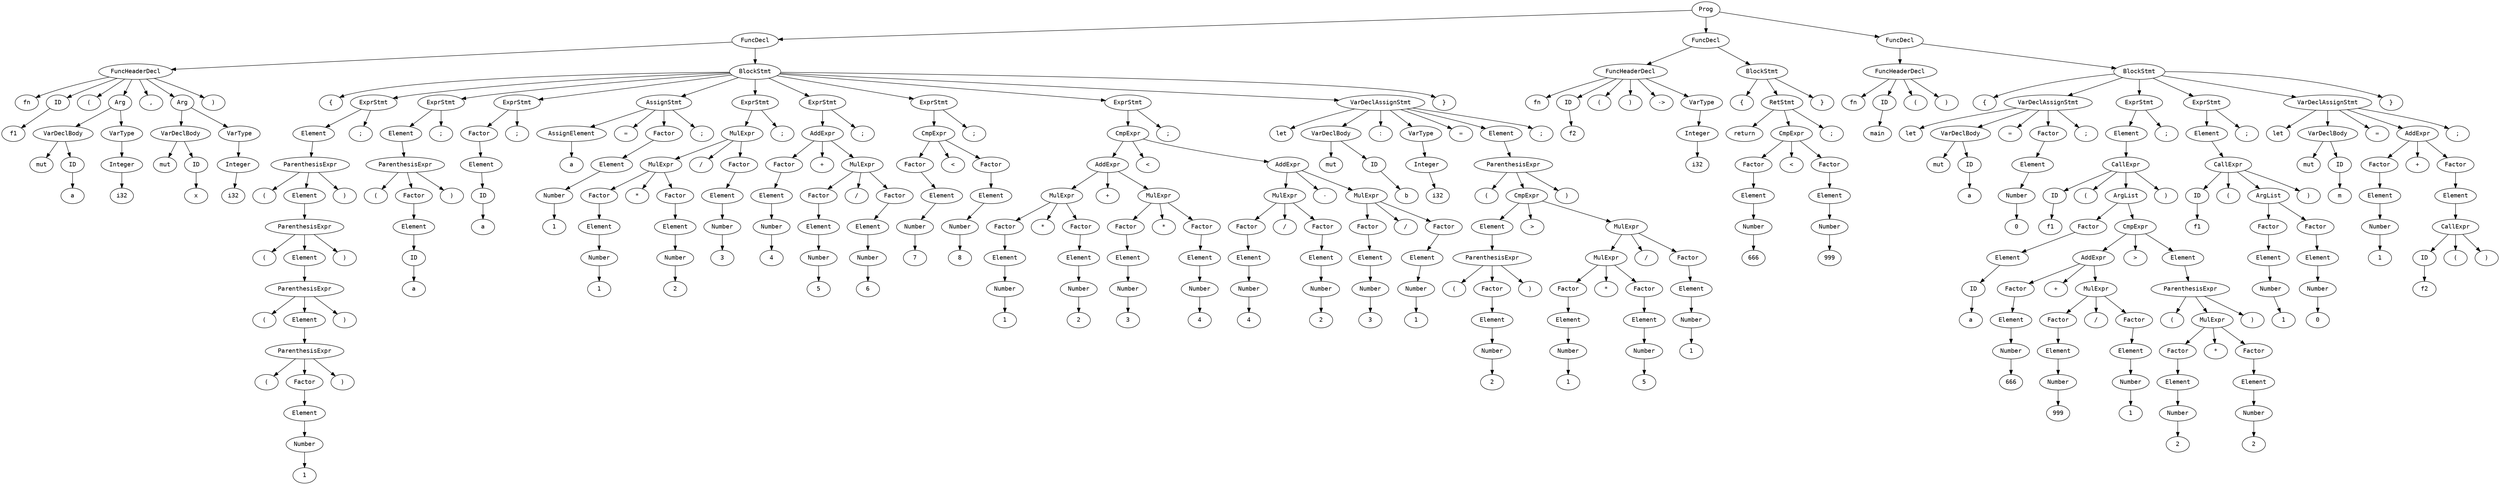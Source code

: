 digraph AST {
    node [shape=ellipse, fontname="Courier"]

    // define nodes
    Prog0[label = "Prog"]
    FuncDecl1[label = "FuncDecl"]
    FuncHeaderDecl2[label = "FuncHeaderDecl"]
    fn3[label = "fn"]
    ID4[label = "ID"]
    f15[label = "f1"]
    LPAREN6[label = "("]
    Arg8[label = "Arg"]
    VarDeclBody9[label = "VarDeclBody"]
    VarType13[label = "VarType"]
    VarDeclBody9[label = "VarDeclBody"]
    mut12[label = "mut"]
    ID10[label = "ID"]
    a11[label = "a"]
    VarType13[label = "VarType"]
    Integer14[label = "Integer"]
    i3215[label = "i32"]
    COMMA16[label = ","]
    Arg17[label = "Arg"]
    VarDeclBody18[label = "VarDeclBody"]
    VarType22[label = "VarType"]
    VarDeclBody18[label = "VarDeclBody"]
    mut21[label = "mut"]
    ID19[label = "ID"]
    x20[label = "x"]
    VarType22[label = "VarType"]
    Integer23[label = "Integer"]
    i3224[label = "i32"]
    RPAREN7[label = ")"]
    BlockStmt25[label = "BlockStmt"]
    LBRACE26[label = "{"]
    ExprStmt28[label = "ExprStmt"]
    Element29[label = "Element"]
    LPAREN31[label = "("]
    ParenthesisExpr30[label = "ParenthesisExpr"]
    Element33[label = "Element"]
    LPAREN35[label = "("]
    ParenthesisExpr34[label = "ParenthesisExpr"]
    Element37[label = "Element"]
    LPAREN39[label = "("]
    ParenthesisExpr38[label = "ParenthesisExpr"]
    Element41[label = "Element"]
    LPAREN43[label = "("]
    ParenthesisExpr42[label = "ParenthesisExpr"]
    Factor45[label = "Factor"]
    Element46[label = "Element"]
    Number47[label = "Number"]
    148[label = "1"]
    ParenthesisExpr42[label = "ParenthesisExpr"]
    RPAREN44[label = ")"]
    ParenthesisExpr38[label = "ParenthesisExpr"]
    RPAREN40[label = ")"]
    ParenthesisExpr34[label = "ParenthesisExpr"]
    RPAREN36[label = ")"]
    ParenthesisExpr30[label = "ParenthesisExpr"]
    RPAREN32[label = ")"]
    SEMICOLON49[label = ";"]
    ExprStmt50[label = "ExprStmt"]
    Element51[label = "Element"]
    LPAREN53[label = "("]
    ParenthesisExpr52[label = "ParenthesisExpr"]
    Factor55[label = "Factor"]
    Element56[label = "Element"]
    ID57[label = "ID"]
    a58[label = "a"]
    ParenthesisExpr52[label = "ParenthesisExpr"]
    RPAREN54[label = ")"]
    SEMICOLON59[label = ";"]
    ExprStmt60[label = "ExprStmt"]
    Factor61[label = "Factor"]
    Element62[label = "Element"]
    ID63[label = "ID"]
    a64[label = "a"]
    SEMICOLON65[label = ";"]
    AssignStmt66[label = "AssignStmt"]
    AssignElement67[label = "AssignElement"]
    a68[label = "a"]
    ASSIGN69[label = "="]
    Factor70[label = "Factor"]
    Element71[label = "Element"]
    Number72[label = "Number"]
    173[label = "1"]
    SEMICOLON74[label = ";"]
    ExprStmt75[label = "ExprStmt"]
    Factor78[label = "Factor"]
    Element79[label = "Element"]
    Number80[label = "Number"]
    181[label = "1"]
    MulExpr77[label = "MulExpr"]
    OP_MUL82[label = "*"]
    Factor83[label = "Factor"]
    Element84[label = "Element"]
    Number85[label = "Number"]
    286[label = "2"]
    MulExpr76[label = "MulExpr"]
    OP_DIV87[label = "/"]
    Factor88[label = "Factor"]
    Element89[label = "Element"]
    Number90[label = "Number"]
    391[label = "3"]
    SEMICOLON92[label = ";"]
    ExprStmt93[label = "ExprStmt"]
    Factor95[label = "Factor"]
    Element96[label = "Element"]
    Number97[label = "Number"]
    498[label = "4"]
    AddExpr94[label = "AddExpr"]
    OP_PLUS99[label = "+"]
    Factor101[label = "Factor"]
    Element102[label = "Element"]
    Number103[label = "Number"]
    5104[label = "5"]
    MulExpr100[label = "MulExpr"]
    OP_DIV105[label = "/"]
    Factor106[label = "Factor"]
    Element107[label = "Element"]
    Number108[label = "Number"]
    6109[label = "6"]
    SEMICOLON110[label = ";"]
    ExprStmt111[label = "ExprStmt"]
    Factor113[label = "Factor"]
    Element114[label = "Element"]
    Number115[label = "Number"]
    7116[label = "7"]
    CmpExpr112[label = "CmpExpr"]
    OP_LT117[label = "<"]
    Factor118[label = "Factor"]
    Element119[label = "Element"]
    Number120[label = "Number"]
    8121[label = "8"]
    SEMICOLON122[label = ";"]
    ExprStmt123[label = "ExprStmt"]
    Factor127[label = "Factor"]
    Element128[label = "Element"]
    Number129[label = "Number"]
    1130[label = "1"]
    MulExpr126[label = "MulExpr"]
    OP_MUL131[label = "*"]
    Factor132[label = "Factor"]
    Element133[label = "Element"]
    Number134[label = "Number"]
    2135[label = "2"]
    AddExpr125[label = "AddExpr"]
    OP_PLUS136[label = "+"]
    Factor138[label = "Factor"]
    Element139[label = "Element"]
    Number140[label = "Number"]
    3141[label = "3"]
    MulExpr137[label = "MulExpr"]
    OP_MUL142[label = "*"]
    Factor143[label = "Factor"]
    Element144[label = "Element"]
    Number145[label = "Number"]
    4146[label = "4"]
    CmpExpr124[label = "CmpExpr"]
    OP_LT147[label = "<"]
    Factor150[label = "Factor"]
    Element151[label = "Element"]
    Number152[label = "Number"]
    4153[label = "4"]
    MulExpr149[label = "MulExpr"]
    OP_DIV154[label = "/"]
    Factor155[label = "Factor"]
    Element156[label = "Element"]
    Number157[label = "Number"]
    2158[label = "2"]
    AddExpr148[label = "AddExpr"]
    OP_MINUS159[label = "-"]
    Factor161[label = "Factor"]
    Element162[label = "Element"]
    Number163[label = "Number"]
    3164[label = "3"]
    MulExpr160[label = "MulExpr"]
    OP_DIV165[label = "/"]
    Factor166[label = "Factor"]
    Element167[label = "Element"]
    Number168[label = "Number"]
    1169[label = "1"]
    SEMICOLON170[label = ";"]
    VarDeclAssignStmt171[label = "VarDeclAssignStmt"]
    let172[label = "let"]
    VarDeclBody173[label = "VarDeclBody"]
    mut176[label = "mut"]
    ID174[label = "ID"]
    b175[label = "b"]
    COLON177[label = ":"]
    VarType178[label = "VarType"]
    Integer179[label = "Integer"]
    i32180[label = "i32"]
    ASSIGN181[label = "="]
    Element182[label = "Element"]
    LPAREN184[label = "("]
    ParenthesisExpr183[label = "ParenthesisExpr"]
    Element187[label = "Element"]
    LPAREN189[label = "("]
    ParenthesisExpr188[label = "ParenthesisExpr"]
    Factor191[label = "Factor"]
    Element192[label = "Element"]
    Number193[label = "Number"]
    2194[label = "2"]
    ParenthesisExpr188[label = "ParenthesisExpr"]
    RPAREN190[label = ")"]
    CmpExpr186[label = "CmpExpr"]
    OP_GT195[label = ">"]
    Factor198[label = "Factor"]
    Element199[label = "Element"]
    Number200[label = "Number"]
    1201[label = "1"]
    MulExpr197[label = "MulExpr"]
    OP_MUL202[label = "*"]
    Factor203[label = "Factor"]
    Element204[label = "Element"]
    Number205[label = "Number"]
    5206[label = "5"]
    MulExpr196[label = "MulExpr"]
    OP_DIV207[label = "/"]
    Factor208[label = "Factor"]
    Element209[label = "Element"]
    Number210[label = "Number"]
    1211[label = "1"]
    ParenthesisExpr183[label = "ParenthesisExpr"]
    RPAREN185[label = ")"]
    SEMICOLON212[label = ";"]
    RBRACE27[label = "}"]
    FuncDecl213[label = "FuncDecl"]
    FuncHeaderDecl214[label = "FuncHeaderDecl"]
    fn215[label = "fn"]
    ID216[label = "ID"]
    f2217[label = "f2"]
    LPAREN218[label = "("]
    RPAREN219[label = ")"]
    ARROW220[label = "->"]
    VarType221[label = "VarType"]
    Integer222[label = "Integer"]
    i32223[label = "i32"]
    BlockStmt224[label = "BlockStmt"]
    LBRACE225[label = "{"]
    RetStmt227[label = "RetStmt"]
    return228[label = "return"]
    Factor230[label = "Factor"]
    Element231[label = "Element"]
    Number232[label = "Number"]
    666233[label = "666"]
    CmpExpr229[label = "CmpExpr"]
    OP_LT234[label = "<"]
    Factor235[label = "Factor"]
    Element236[label = "Element"]
    Number237[label = "Number"]
    999238[label = "999"]
    SEMICOLON239[label = ";"]
    RBRACE226[label = "}"]
    FuncDecl240[label = "FuncDecl"]
    FuncHeaderDecl241[label = "FuncHeaderDecl"]
    fn242[label = "fn"]
    ID243[label = "ID"]
    main244[label = "main"]
    LPAREN245[label = "("]
    RPAREN246[label = ")"]
    BlockStmt247[label = "BlockStmt"]
    LBRACE248[label = "{"]
    VarDeclAssignStmt250[label = "VarDeclAssignStmt"]
    let251[label = "let"]
    VarDeclBody252[label = "VarDeclBody"]
    mut255[label = "mut"]
    ID253[label = "ID"]
    a254[label = "a"]
    ASSIGN256[label = "="]
    Factor257[label = "Factor"]
    Element258[label = "Element"]
    Number259[label = "Number"]
    0260[label = "0"]
    SEMICOLON261[label = ";"]
    ExprStmt262[label = "ExprStmt"]
    Element263[label = "Element"]
    CallExpr264[label = "CallExpr"]
    ID265[label = "ID"]
    f1266[label = "f1"]
    LPAREN267[label = "("]
    ArgList269[label = "ArgList"]
    RPAREN268[label = ")"]
    Factor270[label = "Factor"]
    Element271[label = "Element"]
    ID272[label = "ID"]
    a273[label = "a"]
    Factor276[label = "Factor"]
    Element277[label = "Element"]
    Number278[label = "Number"]
    666279[label = "666"]
    AddExpr275[label = "AddExpr"]
    OP_PLUS280[label = "+"]
    Factor282[label = "Factor"]
    Element283[label = "Element"]
    Number284[label = "Number"]
    999285[label = "999"]
    MulExpr281[label = "MulExpr"]
    OP_DIV286[label = "/"]
    Factor287[label = "Factor"]
    Element288[label = "Element"]
    Number289[label = "Number"]
    1290[label = "1"]
    CmpExpr274[label = "CmpExpr"]
    OP_GT291[label = ">"]
    Element292[label = "Element"]
    LPAREN294[label = "("]
    ParenthesisExpr293[label = "ParenthesisExpr"]
    Factor297[label = "Factor"]
    Element298[label = "Element"]
    Number299[label = "Number"]
    2300[label = "2"]
    MulExpr296[label = "MulExpr"]
    OP_MUL301[label = "*"]
    Factor302[label = "Factor"]
    Element303[label = "Element"]
    Number304[label = "Number"]
    2305[label = "2"]
    ParenthesisExpr293[label = "ParenthesisExpr"]
    RPAREN295[label = ")"]
    SEMICOLON306[label = ";"]
    ExprStmt307[label = "ExprStmt"]
    Element308[label = "Element"]
    CallExpr309[label = "CallExpr"]
    ID310[label = "ID"]
    f1311[label = "f1"]
    LPAREN312[label = "("]
    ArgList314[label = "ArgList"]
    RPAREN313[label = ")"]
    Factor315[label = "Factor"]
    Element316[label = "Element"]
    Number317[label = "Number"]
    1318[label = "1"]
    Factor319[label = "Factor"]
    Element320[label = "Element"]
    Number321[label = "Number"]
    0322[label = "0"]
    SEMICOLON323[label = ";"]
    VarDeclAssignStmt324[label = "VarDeclAssignStmt"]
    let325[label = "let"]
    VarDeclBody326[label = "VarDeclBody"]
    mut329[label = "mut"]
    ID327[label = "ID"]
    m328[label = "m"]
    ASSIGN330[label = "="]
    Factor332[label = "Factor"]
    Element333[label = "Element"]
    Number334[label = "Number"]
    1335[label = "1"]
    AddExpr331[label = "AddExpr"]
    OP_PLUS336[label = "+"]
    Factor337[label = "Factor"]
    Element338[label = "Element"]
    CallExpr339[label = "CallExpr"]
    ID340[label = "ID"]
    f2341[label = "f2"]
    LPAREN342[label = "("]
    RPAREN343[label = ")"]
    SEMICOLON344[label = ";"]
    RBRACE249[label = "}"]

    // define edges
    Prog0 -> FuncDecl1
    FuncDecl1 -> FuncHeaderDecl2
    FuncDecl1 -> BlockStmt25
    FuncHeaderDecl2 -> fn3
    FuncHeaderDecl2 -> ID4
    ID4 -> f15
    FuncHeaderDecl2 -> LPAREN6
    Arg8 -> VarDeclBody9
    Arg8 -> VarType13
    VarDeclBody9 -> mut12
    VarDeclBody9 -> ID10
    ID10 -> a11
    VarType13 -> Integer14
    Integer14 -> i3215
    FuncHeaderDecl2 -> Arg8
    FuncHeaderDecl2 -> COMMA16
    Arg17 -> VarDeclBody18
    Arg17 -> VarType22
    VarDeclBody18 -> mut21
    VarDeclBody18 -> ID19
    ID19 -> x20
    VarType22 -> Integer23
    Integer23 -> i3224
    FuncHeaderDecl2 -> Arg17
    FuncHeaderDecl2 -> RPAREN7
    BlockStmt25 -> LBRACE26
    ExprStmt28 -> Element29
    ParenthesisExpr30 -> LPAREN31
    ParenthesisExpr30 -> Element33
    ParenthesisExpr30 -> RPAREN32
    ParenthesisExpr34 -> LPAREN35
    ParenthesisExpr34 -> Element37
    ParenthesisExpr34 -> RPAREN36
    ParenthesisExpr38 -> LPAREN39
    ParenthesisExpr38 -> Element41
    ParenthesisExpr38 -> RPAREN40
    ParenthesisExpr42 -> LPAREN43
    ParenthesisExpr42 -> Factor45
    ParenthesisExpr42 -> RPAREN44
    Number47 -> 148
    Element46 -> Number47
    Factor45 -> Element46
    Element41 -> ParenthesisExpr42
    Element37 -> ParenthesisExpr38
    Element33 -> ParenthesisExpr34
    Element29 -> ParenthesisExpr30
    ExprStmt28 -> SEMICOLON49
    BlockStmt25 -> ExprStmt28
    ExprStmt50 -> Element51
    ParenthesisExpr52 -> LPAREN53
    ParenthesisExpr52 -> Factor55
    ParenthesisExpr52 -> RPAREN54
    ID57 -> a58
    Element56 -> ID57
    Factor55 -> Element56
    Element51 -> ParenthesisExpr52
    ExprStmt50 -> SEMICOLON59
    BlockStmt25 -> ExprStmt50
    ExprStmt60 -> Factor61
    ID63 -> a64
    Element62 -> ID63
    Factor61 -> Element62
    ExprStmt60 -> SEMICOLON65
    BlockStmt25 -> ExprStmt60
    AssignElement67 -> a68
    AssignStmt66 -> AssignElement67
    AssignStmt66 -> ASSIGN69
    Number72 -> 173
    Element71 -> Number72
    Factor70 -> Element71
    AssignStmt66 -> Factor70
    AssignStmt66 -> SEMICOLON74
    BlockStmt25 -> AssignStmt66
    ExprStmt75 -> MulExpr76
    Number80 -> 181
    Element79 -> Number80
    Factor78 -> Element79
    MulExpr77 -> Factor78
    MulExpr77 -> OP_MUL82
    MulExpr77 -> Factor83
    Number85 -> 286
    Element84 -> Number85
    Factor83 -> Element84
    MulExpr76 -> MulExpr77
    MulExpr76 -> OP_DIV87
    MulExpr76 -> Factor88
    Number90 -> 391
    Element89 -> Number90
    Factor88 -> Element89
    ExprStmt75 -> SEMICOLON92
    BlockStmt25 -> ExprStmt75
    ExprStmt93 -> AddExpr94
    Number97 -> 498
    Element96 -> Number97
    Factor95 -> Element96
    AddExpr94 -> Factor95
    AddExpr94 -> OP_PLUS99
    AddExpr94 -> MulExpr100
    Number103 -> 5104
    Element102 -> Number103
    Factor101 -> Element102
    MulExpr100 -> Factor101
    MulExpr100 -> OP_DIV105
    MulExpr100 -> Factor106
    Number108 -> 6109
    Element107 -> Number108
    Factor106 -> Element107
    ExprStmt93 -> SEMICOLON110
    BlockStmt25 -> ExprStmt93
    ExprStmt111 -> CmpExpr112
    Number115 -> 7116
    Element114 -> Number115
    Factor113 -> Element114
    CmpExpr112 -> Factor113
    CmpExpr112 -> OP_LT117
    CmpExpr112 -> Factor118
    Number120 -> 8121
    Element119 -> Number120
    Factor118 -> Element119
    ExprStmt111 -> SEMICOLON122
    BlockStmt25 -> ExprStmt111
    ExprStmt123 -> CmpExpr124
    Number129 -> 1130
    Element128 -> Number129
    Factor127 -> Element128
    MulExpr126 -> Factor127
    MulExpr126 -> OP_MUL131
    MulExpr126 -> Factor132
    Number134 -> 2135
    Element133 -> Number134
    Factor132 -> Element133
    AddExpr125 -> MulExpr126
    AddExpr125 -> OP_PLUS136
    AddExpr125 -> MulExpr137
    Number140 -> 3141
    Element139 -> Number140
    Factor138 -> Element139
    MulExpr137 -> Factor138
    MulExpr137 -> OP_MUL142
    MulExpr137 -> Factor143
    Number145 -> 4146
    Element144 -> Number145
    Factor143 -> Element144
    CmpExpr124 -> AddExpr125
    CmpExpr124 -> OP_LT147
    CmpExpr124 -> AddExpr148
    Number152 -> 4153
    Element151 -> Number152
    Factor150 -> Element151
    MulExpr149 -> Factor150
    MulExpr149 -> OP_DIV154
    MulExpr149 -> Factor155
    Number157 -> 2158
    Element156 -> Number157
    Factor155 -> Element156
    AddExpr148 -> MulExpr149
    AddExpr148 -> OP_MINUS159
    AddExpr148 -> MulExpr160
    Number163 -> 3164
    Element162 -> Number163
    Factor161 -> Element162
    MulExpr160 -> Factor161
    MulExpr160 -> OP_DIV165
    MulExpr160 -> Factor166
    Number168 -> 1169
    Element167 -> Number168
    Factor166 -> Element167
    ExprStmt123 -> SEMICOLON170
    BlockStmt25 -> ExprStmt123
    VarDeclAssignStmt171 -> let172
    VarDeclBody173 -> mut176
    VarDeclBody173 -> ID174
    ID174 -> b175
    VarDeclAssignStmt171 -> VarDeclBody173
    VarDeclAssignStmt171 -> COLON177
    VarType178 -> Integer179
    Integer179 -> i32180
    VarDeclAssignStmt171 -> VarType178
    VarDeclAssignStmt171 -> ASSIGN181
    ParenthesisExpr183 -> LPAREN184
    ParenthesisExpr183 -> CmpExpr186
    ParenthesisExpr183 -> RPAREN185
    ParenthesisExpr188 -> LPAREN189
    ParenthesisExpr188 -> Factor191
    ParenthesisExpr188 -> RPAREN190
    Number193 -> 2194
    Element192 -> Number193
    Factor191 -> Element192
    Element187 -> ParenthesisExpr188
    CmpExpr186 -> Element187
    CmpExpr186 -> OP_GT195
    CmpExpr186 -> MulExpr196
    Number200 -> 1201
    Element199 -> Number200
    Factor198 -> Element199
    MulExpr197 -> Factor198
    MulExpr197 -> OP_MUL202
    MulExpr197 -> Factor203
    Number205 -> 5206
    Element204 -> Number205
    Factor203 -> Element204
    MulExpr196 -> MulExpr197
    MulExpr196 -> OP_DIV207
    MulExpr196 -> Factor208
    Number210 -> 1211
    Element209 -> Number210
    Factor208 -> Element209
    Element182 -> ParenthesisExpr183
    VarDeclAssignStmt171 -> Element182
    VarDeclAssignStmt171 -> SEMICOLON212
    BlockStmt25 -> VarDeclAssignStmt171
    BlockStmt25 -> RBRACE27
    Prog0 -> FuncDecl213
    FuncDecl213 -> FuncHeaderDecl214
    FuncDecl213 -> BlockStmt224
    FuncHeaderDecl214 -> fn215
    FuncHeaderDecl214 -> ID216
    ID216 -> f2217
    FuncHeaderDecl214 -> LPAREN218
    FuncHeaderDecl214 -> RPAREN219
    FuncHeaderDecl214 -> ARROW220
    FuncHeaderDecl214 -> VarType221
    VarType221 -> Integer222
    Integer222 -> i32223
    BlockStmt224 -> LBRACE225
    RetStmt227 -> return228
    Number232 -> 666233
    Element231 -> Number232
    Factor230 -> Element231
    CmpExpr229 -> Factor230
    CmpExpr229 -> OP_LT234
    CmpExpr229 -> Factor235
    Number237 -> 999238
    Element236 -> Number237
    Factor235 -> Element236
    RetStmt227 -> CmpExpr229
    RetStmt227 -> SEMICOLON239
    BlockStmt224 -> RetStmt227
    BlockStmt224 -> RBRACE226
    Prog0 -> FuncDecl240
    FuncDecl240 -> FuncHeaderDecl241
    FuncDecl240 -> BlockStmt247
    FuncHeaderDecl241 -> fn242
    FuncHeaderDecl241 -> ID243
    ID243 -> main244
    FuncHeaderDecl241 -> LPAREN245
    FuncHeaderDecl241 -> RPAREN246
    BlockStmt247 -> LBRACE248
    VarDeclAssignStmt250 -> let251
    VarDeclBody252 -> mut255
    VarDeclBody252 -> ID253
    ID253 -> a254
    VarDeclAssignStmt250 -> VarDeclBody252
    VarDeclAssignStmt250 -> ASSIGN256
    Number259 -> 0260
    Element258 -> Number259
    Factor257 -> Element258
    VarDeclAssignStmt250 -> Factor257
    VarDeclAssignStmt250 -> SEMICOLON261
    BlockStmt247 -> VarDeclAssignStmt250
    ExprStmt262 -> Element263
    CallExpr264 -> ID265
    ID265 -> f1266
    CallExpr264 -> LPAREN267
    CallExpr264 -> ArgList269
    CallExpr264 -> RPAREN268
    ID272 -> a273
    Element271 -> ID272
    Factor270 -> Element271
    ArgList269 -> Factor270
    Number278 -> 666279
    Element277 -> Number278
    Factor276 -> Element277
    AddExpr275 -> Factor276
    AddExpr275 -> OP_PLUS280
    AddExpr275 -> MulExpr281
    Number284 -> 999285
    Element283 -> Number284
    Factor282 -> Element283
    MulExpr281 -> Factor282
    MulExpr281 -> OP_DIV286
    MulExpr281 -> Factor287
    Number289 -> 1290
    Element288 -> Number289
    Factor287 -> Element288
    CmpExpr274 -> AddExpr275
    CmpExpr274 -> OP_GT291
    CmpExpr274 -> Element292
    ParenthesisExpr293 -> LPAREN294
    ParenthesisExpr293 -> MulExpr296
    ParenthesisExpr293 -> RPAREN295
    Number299 -> 2300
    Element298 -> Number299
    Factor297 -> Element298
    MulExpr296 -> Factor297
    MulExpr296 -> OP_MUL301
    MulExpr296 -> Factor302
    Number304 -> 2305
    Element303 -> Number304
    Factor302 -> Element303
    Element292 -> ParenthesisExpr293
    ArgList269 -> CmpExpr274
    Element263 -> CallExpr264
    ExprStmt262 -> SEMICOLON306
    BlockStmt247 -> ExprStmt262
    ExprStmt307 -> Element308
    CallExpr309 -> ID310
    ID310 -> f1311
    CallExpr309 -> LPAREN312
    CallExpr309 -> ArgList314
    CallExpr309 -> RPAREN313
    Number317 -> 1318
    Element316 -> Number317
    Factor315 -> Element316
    ArgList314 -> Factor315
    Number321 -> 0322
    Element320 -> Number321
    Factor319 -> Element320
    ArgList314 -> Factor319
    Element308 -> CallExpr309
    ExprStmt307 -> SEMICOLON323
    BlockStmt247 -> ExprStmt307
    VarDeclAssignStmt324 -> let325
    VarDeclBody326 -> mut329
    VarDeclBody326 -> ID327
    ID327 -> m328
    VarDeclAssignStmt324 -> VarDeclBody326
    VarDeclAssignStmt324 -> ASSIGN330
    Number334 -> 1335
    Element333 -> Number334
    Factor332 -> Element333
    AddExpr331 -> Factor332
    AddExpr331 -> OP_PLUS336
    AddExpr331 -> Factor337
    CallExpr339 -> ID340
    ID340 -> f2341
    CallExpr339 -> LPAREN342
    CallExpr339 -> RPAREN343
    Element338 -> CallExpr339
    Factor337 -> Element338
    VarDeclAssignStmt324 -> AddExpr331
    VarDeclAssignStmt324 -> SEMICOLON344
    BlockStmt247 -> VarDeclAssignStmt324
    BlockStmt247 -> RBRACE249

}
